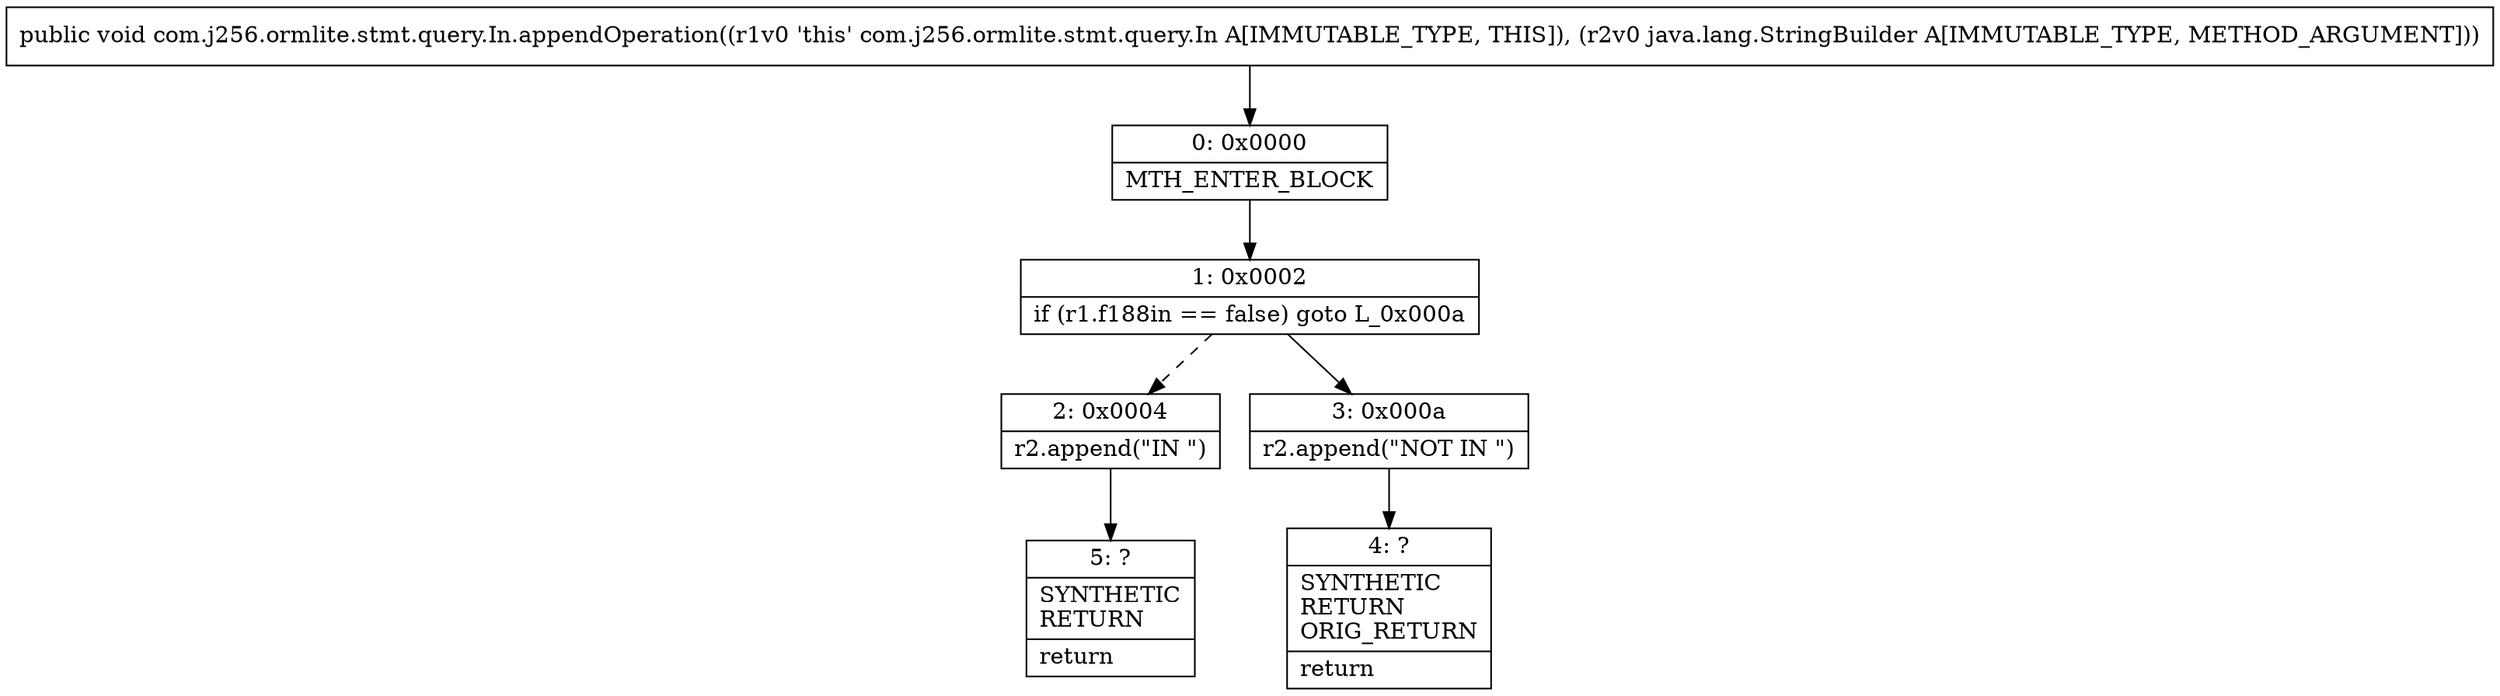digraph "CFG forcom.j256.ormlite.stmt.query.In.appendOperation(Ljava\/lang\/StringBuilder;)V" {
Node_0 [shape=record,label="{0\:\ 0x0000|MTH_ENTER_BLOCK\l}"];
Node_1 [shape=record,label="{1\:\ 0x0002|if (r1.f188in == false) goto L_0x000a\l}"];
Node_2 [shape=record,label="{2\:\ 0x0004|r2.append(\"IN \")\l}"];
Node_3 [shape=record,label="{3\:\ 0x000a|r2.append(\"NOT IN \")\l}"];
Node_4 [shape=record,label="{4\:\ ?|SYNTHETIC\lRETURN\lORIG_RETURN\l|return\l}"];
Node_5 [shape=record,label="{5\:\ ?|SYNTHETIC\lRETURN\l|return\l}"];
MethodNode[shape=record,label="{public void com.j256.ormlite.stmt.query.In.appendOperation((r1v0 'this' com.j256.ormlite.stmt.query.In A[IMMUTABLE_TYPE, THIS]), (r2v0 java.lang.StringBuilder A[IMMUTABLE_TYPE, METHOD_ARGUMENT])) }"];
MethodNode -> Node_0;
Node_0 -> Node_1;
Node_1 -> Node_2[style=dashed];
Node_1 -> Node_3;
Node_2 -> Node_5;
Node_3 -> Node_4;
}

